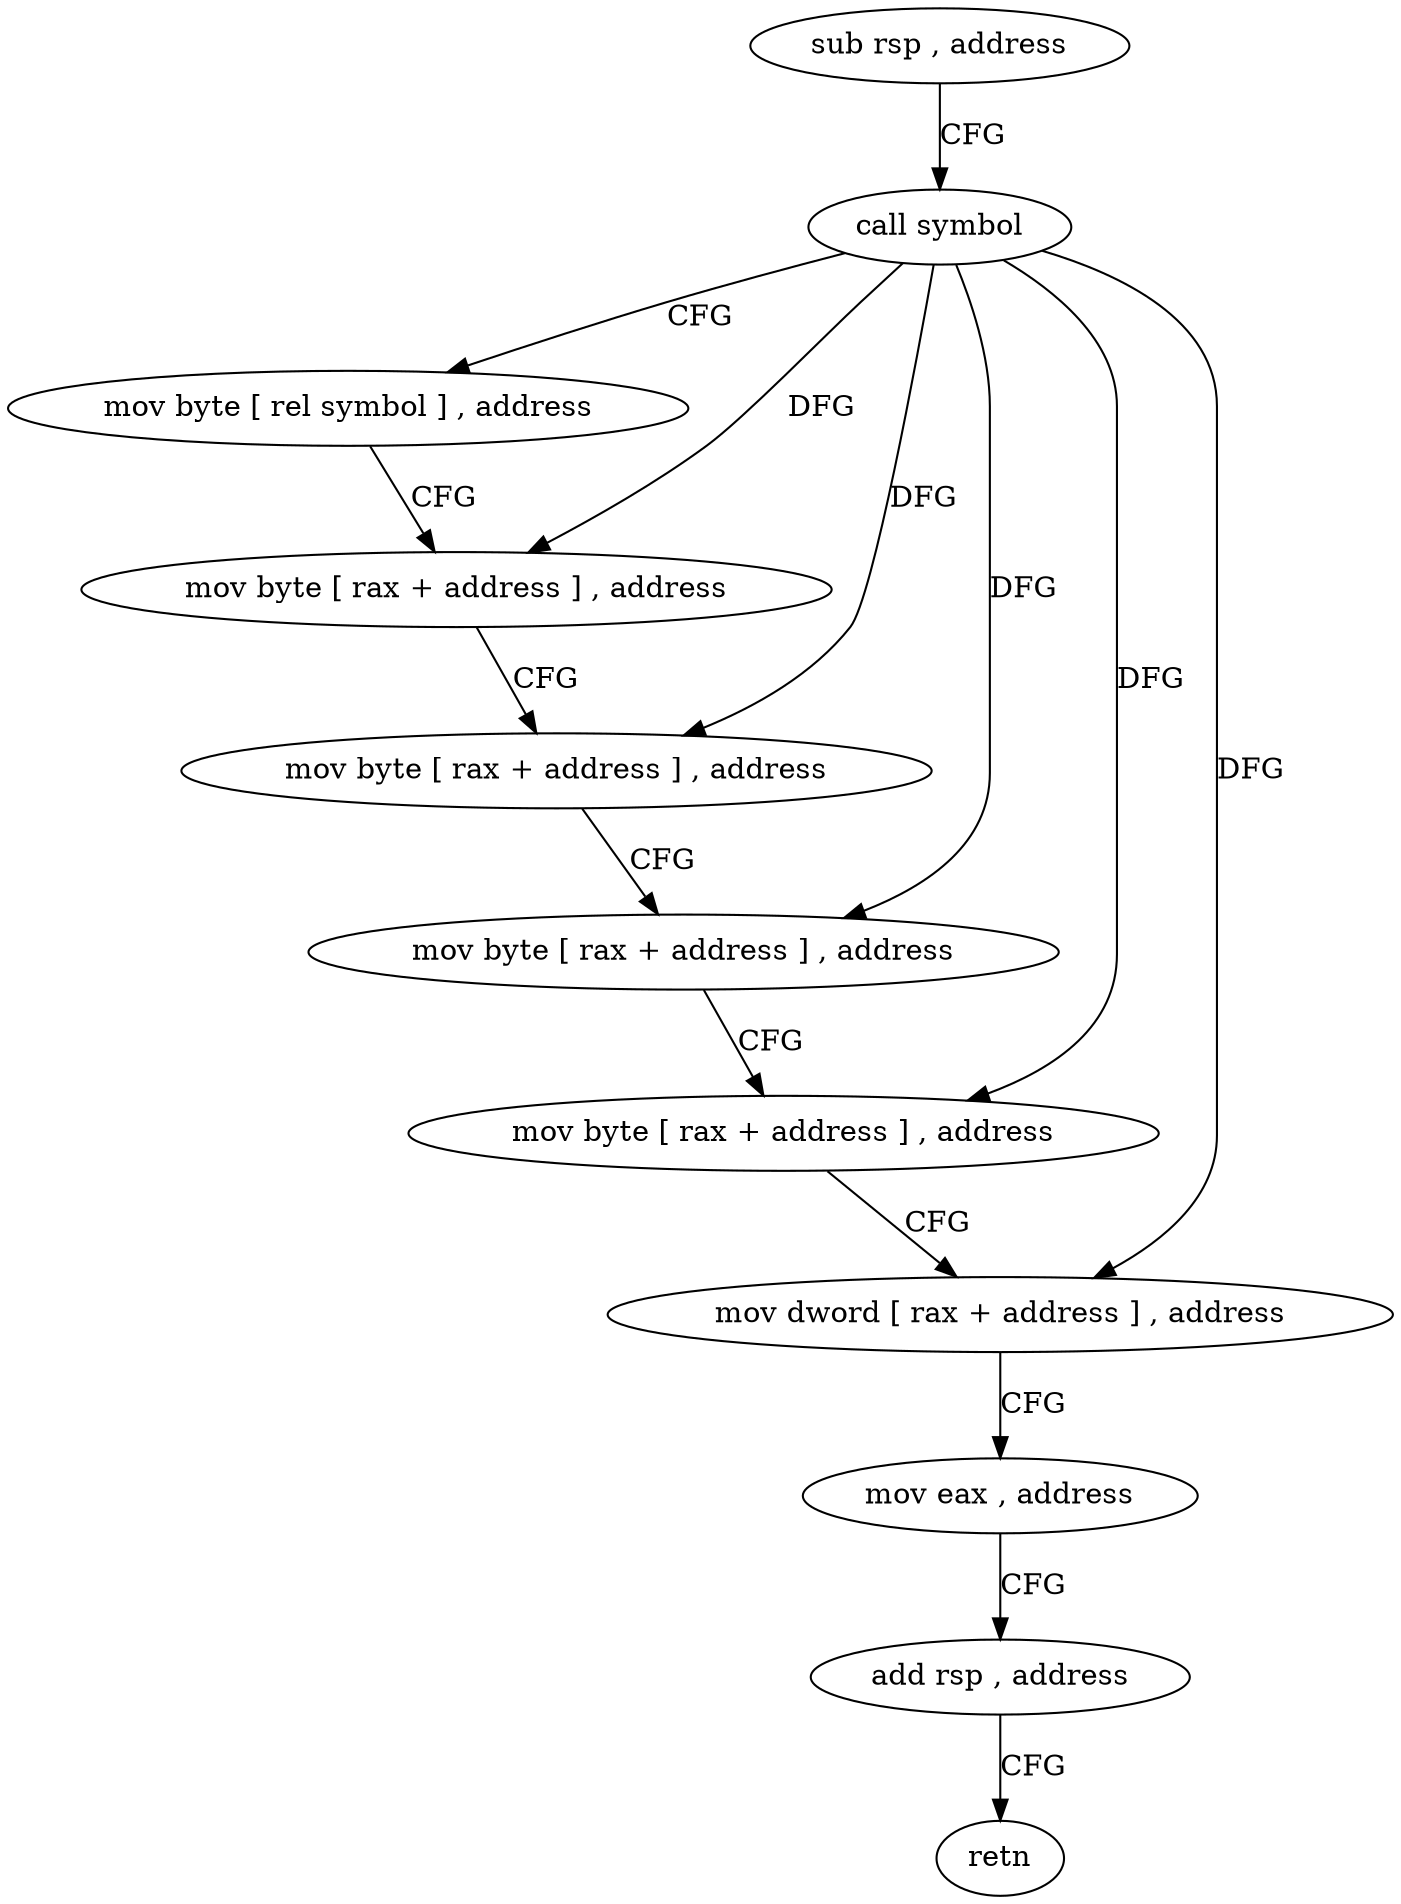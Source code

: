 digraph "func" {
"4243488" [label = "sub rsp , address" ]
"4243492" [label = "call symbol" ]
"4243497" [label = "mov byte [ rel symbol ] , address" ]
"4243504" [label = "mov byte [ rax + address ] , address" ]
"4243508" [label = "mov byte [ rax + address ] , address" ]
"4243512" [label = "mov byte [ rax + address ] , address" ]
"4243516" [label = "mov byte [ rax + address ] , address" ]
"4243520" [label = "mov dword [ rax + address ] , address" ]
"4243527" [label = "mov eax , address" ]
"4243532" [label = "add rsp , address" ]
"4243536" [label = "retn" ]
"4243488" -> "4243492" [ label = "CFG" ]
"4243492" -> "4243497" [ label = "CFG" ]
"4243492" -> "4243504" [ label = "DFG" ]
"4243492" -> "4243508" [ label = "DFG" ]
"4243492" -> "4243512" [ label = "DFG" ]
"4243492" -> "4243516" [ label = "DFG" ]
"4243492" -> "4243520" [ label = "DFG" ]
"4243497" -> "4243504" [ label = "CFG" ]
"4243504" -> "4243508" [ label = "CFG" ]
"4243508" -> "4243512" [ label = "CFG" ]
"4243512" -> "4243516" [ label = "CFG" ]
"4243516" -> "4243520" [ label = "CFG" ]
"4243520" -> "4243527" [ label = "CFG" ]
"4243527" -> "4243532" [ label = "CFG" ]
"4243532" -> "4243536" [ label = "CFG" ]
}
